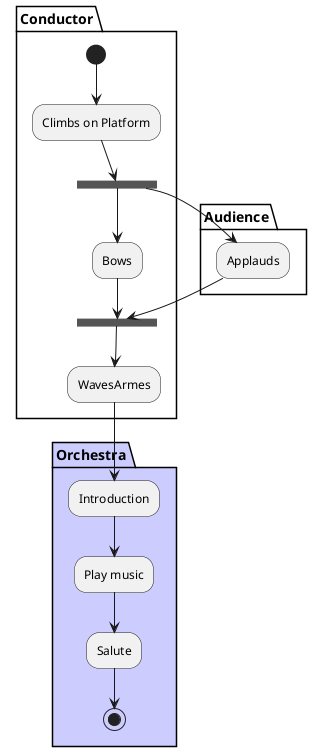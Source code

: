 @startuml
partition Conductor {
(*) --> "Climbs on Platform"
--> === S1 ===
--> Bows
}
partition Audience LightSkyBlue {
=== S1 === --> Applauds
}
partition Conductor {
Bows --> === S2 ===
--> WavesArmes
Applauds --> === S2 ===
}
partition Orchestra #CCCCFF {
WavesArmes --> Introduction
--> "Play music"
--> "Salute"
-->(*)
}
@enduml